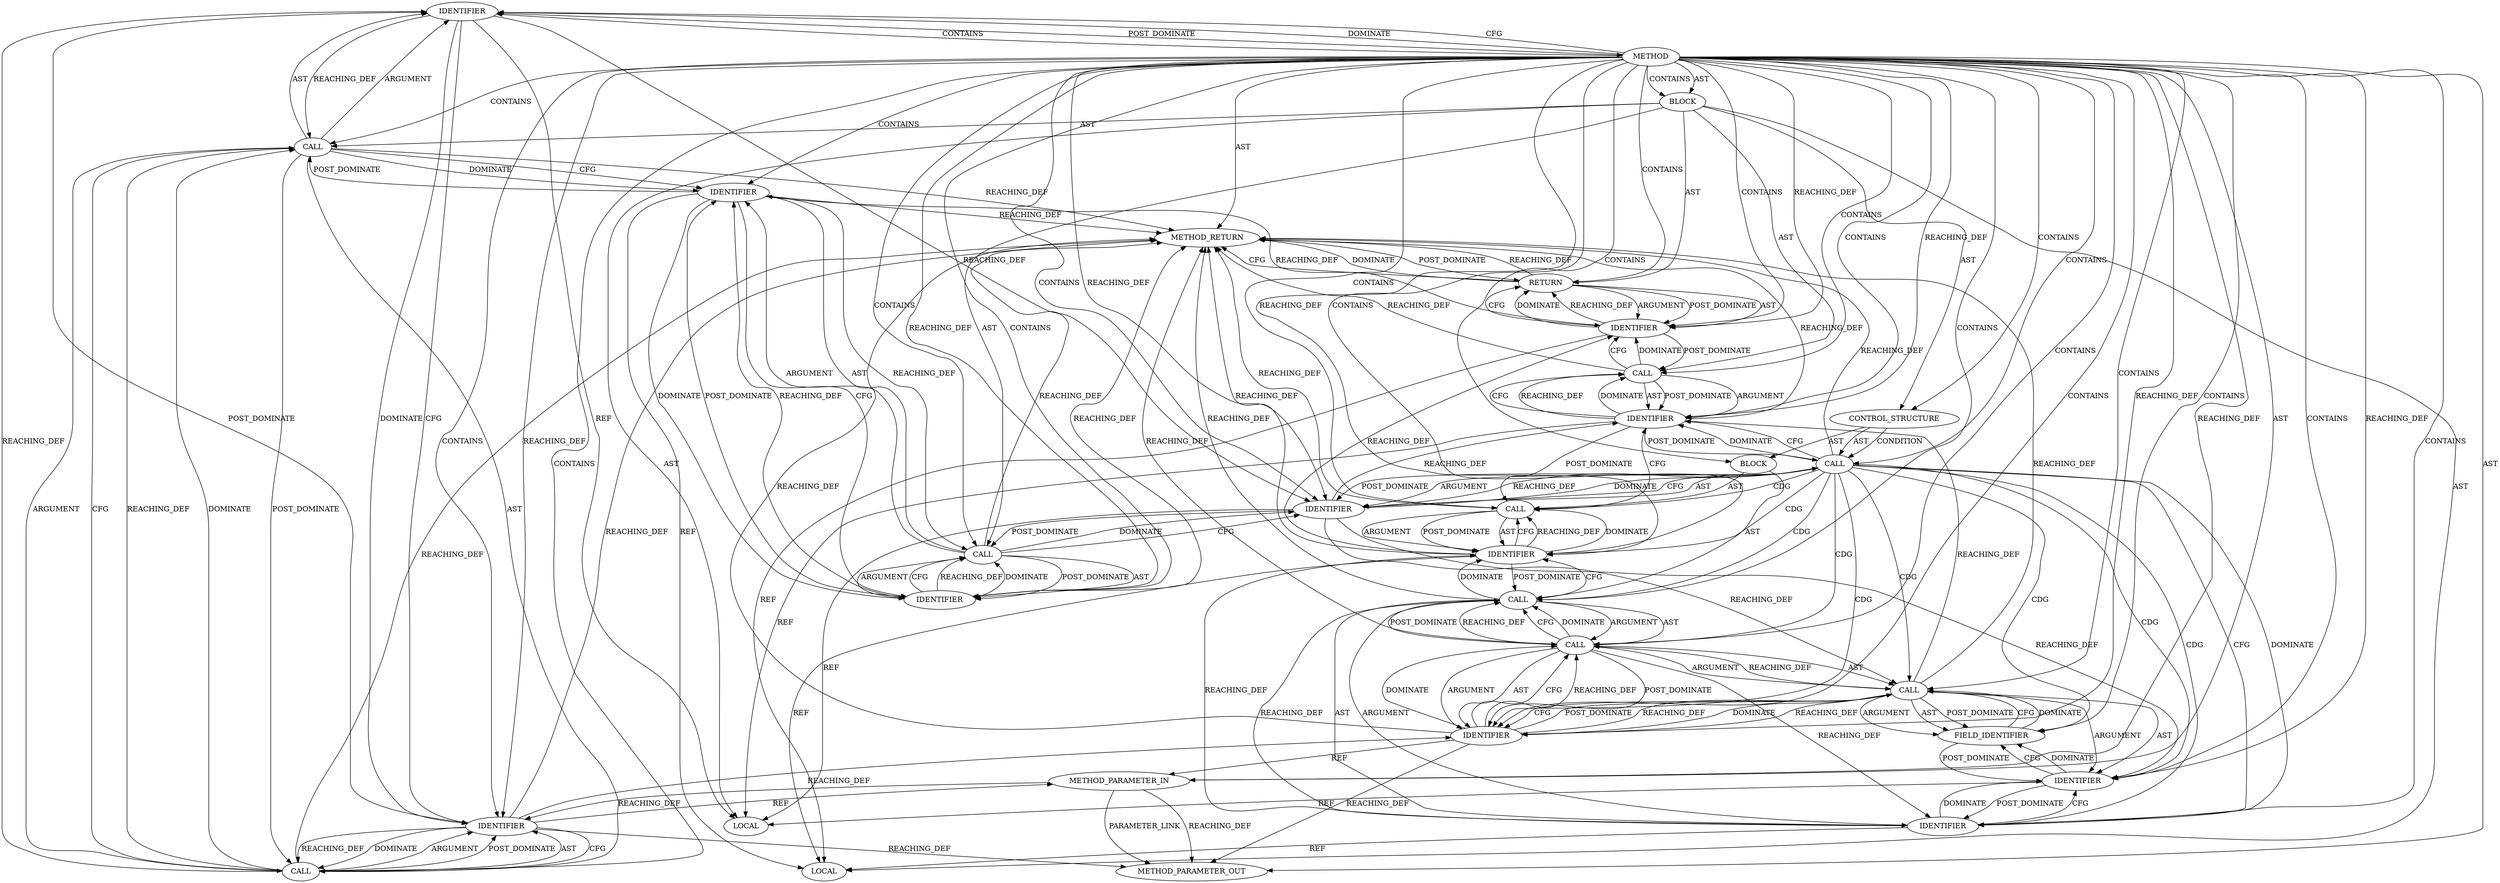 digraph {
  1086 [label=IDENTIFIER ORDER=1 ARGUMENT_INDEX=1 CODE="dst" COLUMN_NUMBER=20 LINE_NUMBER=125 TYPE_FULL_NAME="dst_entry*" NAME="dst"]
  1100 [label=CALL ORDER=1 ARGUMENT_INDEX=1 CODE="dst->dev" COLUMN_NUMBER=37 METHOD_FULL_NAME="<operator>.indirectFieldAccess" LINE_NUMBER=129 TYPE_FULL_NAME="<empty>" DISPATCH_TYPE="STATIC_DISPATCH" SIGNATURE="" NAME="<operator>.indirectFieldAccess"]
  1084 [label=LOCAL ORDER=1 CODE="struct dst_entry* dst" COLUMN_NUMBER=19 LINE_NUMBER=125 TYPE_FULL_NAME="dst_entry*" NAME="dst"]
  1110 [label=METHOD_RETURN ORDER=3 CODE="RET" COLUMN_NUMBER=1 LINE_NUMBER=123 TYPE_FULL_NAME="struct net_device" EVALUATION_STRATEGY="BY_VALUE"]
  1085 [label=CALL ORDER=2 ARGUMENT_INDEX=-1 CODE="*dst = sk_dst_get(sk)" COLUMN_NUMBER=19 METHOD_FULL_NAME="<operator>.assignment" LINE_NUMBER=125 TYPE_FULL_NAME="<empty>" DISPATCH_TYPE="STATIC_DISPATCH" SIGNATURE="" NAME="<operator>.assignment"]
  1103 [label=IDENTIFIER ORDER=2 ARGUMENT_INDEX=2 CODE="sk" COLUMN_NUMBER=47 LINE_NUMBER=129 TYPE_FULL_NAME="sock*" NAME="sk"]
  1108 [label=RETURN ORDER=7 ARGUMENT_INDEX=-1 CODE="return netdev;" COLUMN_NUMBER=2 LINE_NUMBER=135]
  1088 [label=IDENTIFIER ORDER=1 ARGUMENT_INDEX=1 CODE="sk" COLUMN_NUMBER=37 LINE_NUMBER=125 TYPE_FULL_NAME="sock*" NAME="sk"]
  1107 [label=IDENTIFIER ORDER=1 ARGUMENT_INDEX=1 CODE="dst" COLUMN_NUMBER=14 LINE_NUMBER=133 TYPE_FULL_NAME="dst_entry*" NAME="dst"]
  1087 [label=CALL ORDER=2 ARGUMENT_INDEX=2 CODE="sk_dst_get(sk)" COLUMN_NUMBER=26 METHOD_FULL_NAME="sk_dst_get" LINE_NUMBER=125 TYPE_FULL_NAME="<empty>" DISPATCH_TYPE="STATIC_DISPATCH" SIGNATURE="" NAME="sk_dst_get"]
  1083 [label=BLOCK ORDER=2 ARGUMENT_INDEX=-1 CODE="{
	struct dst_entry *dst = sk_dst_get(sk);
	struct net_device *netdev = NULL;

	if (likely(dst)) {
		netdev = netdev_sk_get_lowest_dev(dst->dev, sk);
		dev_hold(netdev);
	}

	dst_release(dst);

	return netdev;
}" COLUMN_NUMBER=1 LINE_NUMBER=124 TYPE_FULL_NAME="void"]
  1101 [label=IDENTIFIER ORDER=1 ARGUMENT_INDEX=1 CODE="dst" COLUMN_NUMBER=37 LINE_NUMBER=129 TYPE_FULL_NAME="dst_entry*" NAME="dst"]
  1097 [label=CALL ORDER=1 ARGUMENT_INDEX=-1 CODE="netdev = netdev_sk_get_lowest_dev(dst->dev, sk)" COLUMN_NUMBER=3 METHOD_FULL_NAME="<operator>.assignment" LINE_NUMBER=129 TYPE_FULL_NAME="<empty>" DISPATCH_TYPE="STATIC_DISPATCH" SIGNATURE="" NAME="<operator>.assignment"]
  1093 [label=CONTROL_STRUCTURE CONTROL_STRUCTURE_TYPE="IF" ORDER=5 PARSER_TYPE_NAME="CASTIfStatement" ARGUMENT_INDEX=-1 CODE="if (likely(dst))" COLUMN_NUMBER=2 LINE_NUMBER=128]
  1098 [label=IDENTIFIER ORDER=1 ARGUMENT_INDEX=1 CODE="netdev" COLUMN_NUMBER=3 LINE_NUMBER=129 TYPE_FULL_NAME="net_device*" NAME="netdev"]
  1094 [label=CALL ORDER=1 ARGUMENT_INDEX=-1 CODE="likely(dst)" COLUMN_NUMBER=6 METHOD_FULL_NAME="likely" LINE_NUMBER=128 TYPE_FULL_NAME="<empty>" DISPATCH_TYPE="STATIC_DISPATCH" SIGNATURE="" NAME="likely"]
  1090 [label=CALL ORDER=4 ARGUMENT_INDEX=-1 CODE="*netdev = NULL" COLUMN_NUMBER=20 METHOD_FULL_NAME="<operator>.assignment" LINE_NUMBER=126 TYPE_FULL_NAME="<empty>" DISPATCH_TYPE="STATIC_DISPATCH" SIGNATURE="" NAME="<operator>.assignment"]
  1104 [label=CALL ORDER=2 ARGUMENT_INDEX=-1 CODE="dev_hold(netdev)" COLUMN_NUMBER=3 METHOD_FULL_NAME="dev_hold" LINE_NUMBER=130 TYPE_FULL_NAME="<empty>" DISPATCH_TYPE="STATIC_DISPATCH" SIGNATURE="" NAME="dev_hold"]
  1095 [label=IDENTIFIER ORDER=1 ARGUMENT_INDEX=1 CODE="dst" COLUMN_NUMBER=13 LINE_NUMBER=128 TYPE_FULL_NAME="dst_entry*" NAME="dst"]
  1099 [label=CALL ORDER=2 ARGUMENT_INDEX=2 CODE="netdev_sk_get_lowest_dev(dst->dev, sk)" COLUMN_NUMBER=12 METHOD_FULL_NAME="netdev_sk_get_lowest_dev" LINE_NUMBER=129 TYPE_FULL_NAME="<empty>" DISPATCH_TYPE="STATIC_DISPATCH" SIGNATURE="" NAME="netdev_sk_get_lowest_dev"]
  1106 [label=CALL ORDER=6 ARGUMENT_INDEX=-1 CODE="dst_release(dst)" COLUMN_NUMBER=2 METHOD_FULL_NAME="dst_release" LINE_NUMBER=133 TYPE_FULL_NAME="<empty>" DISPATCH_TYPE="STATIC_DISPATCH" SIGNATURE="" NAME="dst_release"]
  1092 [label=IDENTIFIER ORDER=2 ARGUMENT_INDEX=2 CODE="NULL" COLUMN_NUMBER=30 LINE_NUMBER=126 TYPE_FULL_NAME="ANY" NAME="NULL"]
  1105 [label=IDENTIFIER ORDER=1 ARGUMENT_INDEX=1 CODE="netdev" COLUMN_NUMBER=12 LINE_NUMBER=130 TYPE_FULL_NAME="net_device*" NAME="netdev"]
  1102 [label=FIELD_IDENTIFIER ORDER=2 ARGUMENT_INDEX=2 CODE="dev" COLUMN_NUMBER=37 LINE_NUMBER=129 CANONICAL_NAME="dev"]
  1089 [label=LOCAL ORDER=3 CODE="struct net_device* netdev" COLUMN_NUMBER=20 LINE_NUMBER=126 TYPE_FULL_NAME="net_device*" NAME="netdev"]
  1096 [label=BLOCK ORDER=2 ARGUMENT_INDEX=-1 CODE="{
		netdev = netdev_sk_get_lowest_dev(dst->dev, sk);
		dev_hold(netdev);
	}" COLUMN_NUMBER=19 LINE_NUMBER=128 TYPE_FULL_NAME="void"]
  1091 [label=IDENTIFIER ORDER=1 ARGUMENT_INDEX=1 CODE="netdev" COLUMN_NUMBER=21 LINE_NUMBER=126 TYPE_FULL_NAME="net_device*" NAME="netdev"]
  21284 [label=METHOD_PARAMETER_OUT ORDER=1 CODE="struct sock *sk" IS_VARIADIC=false COLUMN_NUMBER=47 LINE_NUMBER=123 TYPE_FULL_NAME="sock*" EVALUATION_STRATEGY="BY_VALUE" INDEX=1 NAME="sk"]
  1082 [label=METHOD_PARAMETER_IN ORDER=1 CODE="struct sock *sk" IS_VARIADIC=false COLUMN_NUMBER=47 LINE_NUMBER=123 TYPE_FULL_NAME="sock*" EVALUATION_STRATEGY="BY_VALUE" INDEX=1 NAME="sk"]
  1081 [label=METHOD COLUMN_NUMBER=1 LINE_NUMBER=123 COLUMN_NUMBER_END=1 IS_EXTERNAL=false SIGNATURE="struct net_device get_netdev_for_sock (sock*)" NAME="get_netdev_for_sock" AST_PARENT_TYPE="TYPE_DECL" AST_PARENT_FULL_NAME="tls_device.c:<global>" ORDER=10 CODE="static struct net_device *get_netdev_for_sock(struct sock *sk)
{
	struct dst_entry *dst = sk_dst_get(sk);
	struct net_device *netdev = NULL;

	if (likely(dst)) {
		netdev = netdev_sk_get_lowest_dev(dst->dev, sk);
		dev_hold(netdev);
	}

	dst_release(dst);

	return netdev;
}" FULL_NAME="get_netdev_for_sock" LINE_NUMBER_END=136 FILENAME="tls_device.c"]
  1109 [label=IDENTIFIER ORDER=1 ARGUMENT_INDEX=-1 CODE="netdev" COLUMN_NUMBER=9 LINE_NUMBER=135 TYPE_FULL_NAME="net_device*" NAME="netdev"]
  1091 -> 1109 [label=REACHING_DEF VARIABLE="netdev"]
  1081 -> 1096 [label=CONTAINS ]
  1105 -> 1089 [label=REF ]
  1094 -> 1098 [label=CFG ]
  1081 -> 1088 [label=CONTAINS ]
  1099 -> 1097 [label=REACHING_DEF VARIABLE="netdev_sk_get_lowest_dev(dst->dev, sk)"]
  1082 -> 21284 [label=PARAMETER_LINK ]
  1095 -> 1094 [label=REACHING_DEF VARIABLE="dst"]
  1097 -> 1099 [label=ARGUMENT ]
  1099 -> 1098 [label=REACHING_DEF VARIABLE="netdev_sk_get_lowest_dev(dst->dev, sk)"]
  1103 -> 1100 [label=POST_DOMINATE ]
  1108 -> 1109 [label=ARGUMENT ]
  1098 -> 1101 [label=CFG ]
  1105 -> 1104 [label=CFG ]
  1109 -> 1108 [label=CFG ]
  1092 -> 1091 [label=POST_DOMINATE ]
  1081 -> 1092 [label=REACHING_DEF VARIABLE=""]
  1108 -> 1110 [label=REACHING_DEF VARIABLE="<RET>"]
  1081 -> 1103 [label=REACHING_DEF VARIABLE=""]
  1107 -> 1106 [label=CFG ]
  1087 -> 1088 [label=ARGUMENT ]
  1101 -> 1102 [label=CFG ]
  1087 -> 1110 [label=REACHING_DEF VARIABLE="sk_dst_get(sk)"]
  1081 -> 1082 [label=REACHING_DEF VARIABLE=""]
  1087 -> 1085 [label=CFG ]
  1088 -> 1082 [label=REF ]
  1086 -> 1081 [label=POST_DOMINATE ]
  1109 -> 1108 [label=DOMINATE ]
  1098 -> 1089 [label=REF ]
  1081 -> 1097 [label=CONTAINS ]
  1093 -> 1094 [label=AST ]
  1081 -> 1086 [label=DOMINATE ]
  1097 -> 1105 [label=CFG ]
  1091 -> 1085 [label=POST_DOMINATE ]
  1095 -> 1094 [label=DOMINATE ]
  1105 -> 1104 [label=REACHING_DEF VARIABLE="netdev"]
  1081 -> 1092 [label=CONTAINS ]
  1106 -> 1107 [label=AST ]
  1103 -> 1099 [label=DOMINATE ]
  1081 -> 1091 [label=CONTAINS ]
  1090 -> 1095 [label=DOMINATE ]
  1098 -> 1101 [label=DOMINATE ]
  1107 -> 1084 [label=REF ]
  1083 -> 1093 [label=AST ]
  1083 -> 1089 [label=AST ]
  1087 -> 1086 [label=REACHING_DEF VARIABLE="sk_dst_get(sk)"]
  1099 -> 1100 [label=AST ]
  1097 -> 1099 [label=AST ]
  1103 -> 21284 [label=REACHING_DEF VARIABLE="sk"]
  1095 -> 1101 [label=REACHING_DEF VARIABLE="dst"]
  1094 -> 1105 [label=CDG ]
  1100 -> 1101 [label=AST ]
  1088 -> 1087 [label=CFG ]
  1097 -> 1099 [label=POST_DOMINATE ]
  1085 -> 1110 [label=REACHING_DEF VARIABLE="*dst = sk_dst_get(sk)"]
  1091 -> 1092 [label=CFG ]
  1100 -> 1103 [label=DOMINATE ]
  1094 -> 1103 [label=CDG ]
  1081 -> 1082 [label=AST ]
  1103 -> 1100 [label=REACHING_DEF VARIABLE="sk"]
  1081 -> 1103 [label=CONTAINS ]
  1094 -> 1107 [label=DOMINATE ]
  1102 -> 1100 [label=CFG ]
  1092 -> 1090 [label=CFG ]
  1107 -> 1106 [label=REACHING_DEF VARIABLE="dst"]
  1104 -> 1105 [label=ARGUMENT ]
  1095 -> 1107 [label=REACHING_DEF VARIABLE="dst"]
  1094 -> 1095 [label=AST ]
  1097 -> 1098 [label=AST ]
  1088 -> 1110 [label=REACHING_DEF VARIABLE="sk"]
  1094 -> 1095 [label=POST_DOMINATE ]
  1081 -> 1087 [label=CONTAINS ]
  1099 -> 1100 [label=ARGUMENT ]
  1101 -> 1098 [label=POST_DOMINATE ]
  1085 -> 1091 [label=DOMINATE ]
  1108 -> 1109 [label=POST_DOMINATE ]
  1081 -> 1109 [label=REACHING_DEF VARIABLE=""]
  1087 -> 1088 [label=POST_DOMINATE ]
  1107 -> 1110 [label=REACHING_DEF VARIABLE="dst"]
  1081 -> 1105 [label=REACHING_DEF VARIABLE=""]
  1106 -> 1107 [label=POST_DOMINATE ]
  1091 -> 1110 [label=REACHING_DEF VARIABLE="netdev"]
  1094 -> 1100 [label=CDG ]
  1094 -> 1107 [label=CFG ]
  1081 -> 1095 [label=REACHING_DEF VARIABLE=""]
  1106 -> 1109 [label=CFG ]
  1085 -> 1086 [label=ARGUMENT ]
  1109 -> 1108 [label=REACHING_DEF VARIABLE="netdev"]
  1096 -> 1104 [label=AST ]
  1094 -> 1098 [label=DOMINATE ]
  1104 -> 1110 [label=REACHING_DEF VARIABLE="dev_hold(netdev)"]
  1102 -> 1101 [label=POST_DOMINATE ]
  1086 -> 1088 [label=DOMINATE ]
  1085 -> 1087 [label=POST_DOMINATE ]
  1085 -> 1087 [label=AST ]
  1109 -> 1089 [label=REF ]
  1099 -> 1103 [label=ARGUMENT ]
  1082 -> 21284 [label=REACHING_DEF VARIABLE="sk"]
  1087 -> 1085 [label=REACHING_DEF VARIABLE="sk_dst_get(sk)"]
  1083 -> 1108 [label=AST ]
  1081 -> 1086 [label=CFG ]
  1106 -> 1109 [label=DOMINATE ]
  1087 -> 1088 [label=AST ]
  1106 -> 1107 [label=ARGUMENT ]
  1081 -> 1108 [label=CONTAINS ]
  1083 -> 1084 [label=AST ]
  1081 -> 1104 [label=CONTAINS ]
  1085 -> 1087 [label=ARGUMENT ]
  1107 -> 1104 [label=POST_DOMINATE ]
  1091 -> 1090 [label=REACHING_DEF VARIABLE="netdev"]
  1101 -> 1102 [label=DOMINATE ]
  1109 -> 1106 [label=POST_DOMINATE ]
  1100 -> 1102 [label=ARGUMENT ]
  1102 -> 1100 [label=DOMINATE ]
  1081 -> 1106 [label=CONTAINS ]
  1081 -> 1107 [label=CONTAINS ]
  1097 -> 1098 [label=ARGUMENT ]
  1103 -> 1082 [label=REF ]
  1100 -> 1110 [label=REACHING_DEF VARIABLE="dst->dev"]
  1092 -> 1110 [label=REACHING_DEF VARIABLE="NULL"]
  1081 -> 1094 [label=CONTAINS ]
  1086 -> 1088 [label=CFG ]
  1090 -> 1110 [label=REACHING_DEF VARIABLE="*netdev = NULL"]
  1090 -> 1095 [label=CFG ]
  1094 -> 1104 [label=CDG ]
  1103 -> 1110 [label=REACHING_DEF VARIABLE="sk"]
  1105 -> 1109 [label=REACHING_DEF VARIABLE="netdev"]
  1088 -> 21284 [label=REACHING_DEF VARIABLE="sk"]
  1094 -> 1099 [label=CDG ]
  1105 -> 1104 [label=DOMINATE ]
  1100 -> 1107 [label=REACHING_DEF VARIABLE="dst->dev"]
  1106 -> 1110 [label=REACHING_DEF VARIABLE="dst_release(dst)"]
  1099 -> 1103 [label=AST ]
  1083 -> 1085 [label=AST ]
  1099 -> 1097 [label=CFG ]
  1100 -> 1102 [label=AST ]
  1081 -> 1109 [label=CONTAINS ]
  1108 -> 1110 [label=CFG ]
  1098 -> 1105 [label=REACHING_DEF VARIABLE="netdev"]
  1104 -> 1107 [label=CFG ]
  1100 -> 1099 [label=REACHING_DEF VARIABLE="dst->dev"]
  1086 -> 1095 [label=REACHING_DEF VARIABLE="dst"]
  1095 -> 1094 [label=CFG ]
  1087 -> 1085 [label=DOMINATE ]
  1095 -> 1090 [label=POST_DOMINATE ]
  1099 -> 1097 [label=DOMINATE ]
  1083 -> 1090 [label=AST ]
  1082 -> 1088 [label=REACHING_DEF VARIABLE="sk"]
  1105 -> 1110 [label=REACHING_DEF VARIABLE="netdev"]
  1086 -> 1084 [label=REF ]
  1094 -> 1101 [label=CDG ]
  1097 -> 1110 [label=REACHING_DEF VARIABLE="netdev = netdev_sk_get_lowest_dev(dst->dev, sk)"]
  1095 -> 1100 [label=REACHING_DEF VARIABLE="dst"]
  1094 -> 1097 [label=CDG ]
  1108 -> 1109 [label=AST ]
  1090 -> 1092 [label=POST_DOMINATE ]
  1086 -> 1085 [label=REACHING_DEF VARIABLE="dst"]
  1081 -> 1083 [label=AST ]
  1081 -> 1093 [label=CONTAINS ]
  1097 -> 1105 [label=DOMINATE ]
  1098 -> 1097 [label=REACHING_DEF VARIABLE="netdev"]
  1090 -> 1092 [label=AST ]
  1081 -> 1105 [label=CONTAINS ]
  1088 -> 1087 [label=REACHING_DEF VARIABLE="sk"]
  1081 -> 1101 [label=CONTAINS ]
  1104 -> 1105 [label=POST_DOMINATE ]
  1081 -> 1098 [label=CONTAINS ]
  1101 -> 1084 [label=REF ]
  1094 -> 1110 [label=REACHING_DEF VARIABLE="likely(dst)"]
  1088 -> 1086 [label=POST_DOMINATE ]
  1090 -> 1091 [label=AST ]
  1081 -> 1086 [label=CONTAINS ]
  1093 -> 1094 [label=CONDITION ]
  1093 -> 1096 [label=AST ]
  1081 -> 1090 [label=CONTAINS ]
  1081 -> 1095 [label=CONTAINS ]
  1099 -> 1110 [label=REACHING_DEF VARIABLE="netdev_sk_get_lowest_dev(dst->dev, sk)"]
  1107 -> 1106 [label=DOMINATE ]
  1100 -> 1102 [label=POST_DOMINATE ]
  1085 -> 1086 [label=AST ]
  1081 -> 1107 [label=REACHING_DEF VARIABLE=""]
  1091 -> 1092 [label=DOMINATE ]
  1110 -> 1108 [label=POST_DOMINATE ]
  1107 -> 1094 [label=POST_DOMINATE ]
  1088 -> 1103 [label=REACHING_DEF VARIABLE="sk"]
  1105 -> 1097 [label=POST_DOMINATE ]
  1092 -> 1090 [label=REACHING_DEF VARIABLE="NULL"]
  1081 -> 1110 [label=AST ]
  1090 -> 1092 [label=ARGUMENT ]
  1081 -> 1102 [label=CONTAINS ]
  1094 -> 1102 [label=CDG ]
  1103 -> 1099 [label=CFG ]
  1094 -> 1098 [label=CDG ]
  1090 -> 1091 [label=ARGUMENT ]
  1081 -> 1100 [label=CONTAINS ]
  1100 -> 1103 [label=REACHING_DEF VARIABLE="dst->dev"]
  1099 -> 1103 [label=POST_DOMINATE ]
  1081 -> 21284 [label=AST ]
  1095 -> 1084 [label=REF ]
  1108 -> 1110 [label=DOMINATE ]
  1088 -> 1087 [label=DOMINATE ]
  1085 -> 1091 [label=CFG ]
  1094 -> 1095 [label=ARGUMENT ]
  1081 -> 1083 [label=CONTAINS ]
  1081 -> 1085 [label=CONTAINS ]
  1100 -> 1101 [label=ARGUMENT ]
  1091 -> 1089 [label=REF ]
  1100 -> 1103 [label=CFG ]
  1096 -> 1097 [label=AST ]
  1081 -> 1088 [label=REACHING_DEF VARIABLE=""]
  1104 -> 1105 [label=AST ]
  1081 -> 1099 [label=CONTAINS ]
  1092 -> 1091 [label=REACHING_DEF VARIABLE="NULL"]
  1092 -> 1090 [label=DOMINATE ]
  1103 -> 1099 [label=REACHING_DEF VARIABLE="sk"]
  1081 -> 1101 [label=REACHING_DEF VARIABLE=""]
  1083 -> 1106 [label=AST ]
}
